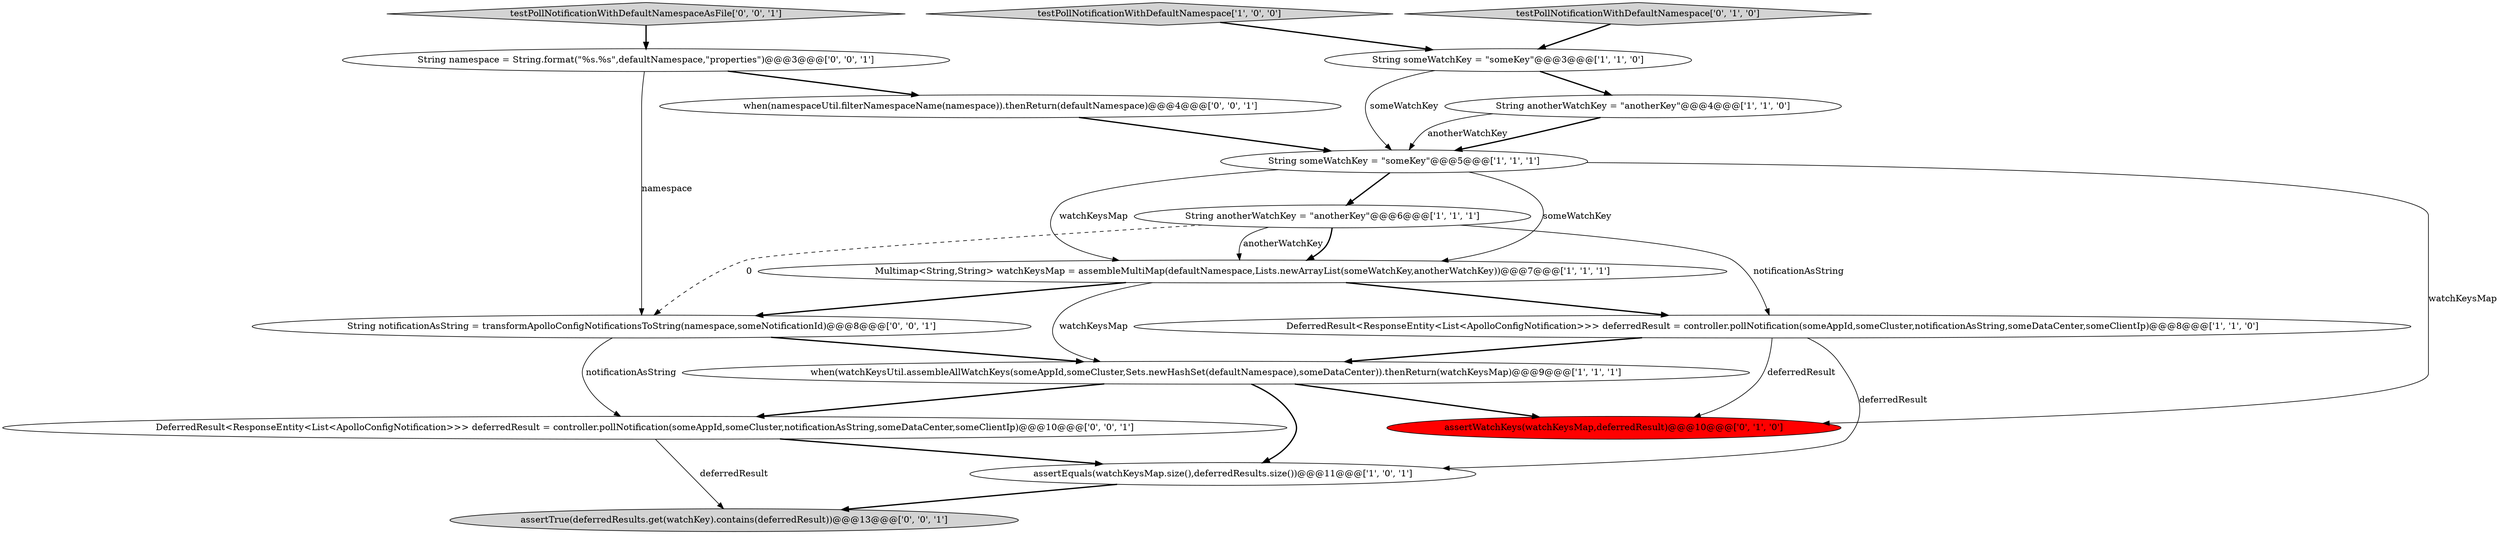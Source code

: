 digraph {
12 [style = filled, label = "when(namespaceUtil.filterNamespaceName(namespace)).thenReturn(defaultNamespace)@@@4@@@['0', '0', '1']", fillcolor = white, shape = ellipse image = "AAA0AAABBB3BBB"];
13 [style = filled, label = "assertTrue(deferredResults.get(watchKey).contains(deferredResult))@@@13@@@['0', '0', '1']", fillcolor = lightgray, shape = ellipse image = "AAA0AAABBB3BBB"];
4 [style = filled, label = "String someWatchKey = \"someKey\"@@@5@@@['1', '1', '1']", fillcolor = white, shape = ellipse image = "AAA0AAABBB1BBB"];
5 [style = filled, label = "DeferredResult<ResponseEntity<List<ApolloConfigNotification>>> deferredResult = controller.pollNotification(someAppId,someCluster,notificationAsString,someDataCenter,someClientIp)@@@8@@@['1', '1', '0']", fillcolor = white, shape = ellipse image = "AAA0AAABBB1BBB"];
1 [style = filled, label = "when(watchKeysUtil.assembleAllWatchKeys(someAppId,someCluster,Sets.newHashSet(defaultNamespace),someDataCenter)).thenReturn(watchKeysMap)@@@9@@@['1', '1', '1']", fillcolor = white, shape = ellipse image = "AAA0AAABBB1BBB"];
7 [style = filled, label = "String someWatchKey = \"someKey\"@@@3@@@['1', '1', '0']", fillcolor = white, shape = ellipse image = "AAA0AAABBB1BBB"];
16 [style = filled, label = "DeferredResult<ResponseEntity<List<ApolloConfigNotification>>> deferredResult = controller.pollNotification(someAppId,someCluster,notificationAsString,someDataCenter,someClientIp)@@@10@@@['0', '0', '1']", fillcolor = white, shape = ellipse image = "AAA0AAABBB3BBB"];
15 [style = filled, label = "testPollNotificationWithDefaultNamespaceAsFile['0', '0', '1']", fillcolor = lightgray, shape = diamond image = "AAA0AAABBB3BBB"];
9 [style = filled, label = "assertWatchKeys(watchKeysMap,deferredResult)@@@10@@@['0', '1', '0']", fillcolor = red, shape = ellipse image = "AAA1AAABBB2BBB"];
14 [style = filled, label = "String notificationAsString = transformApolloConfigNotificationsToString(namespace,someNotificationId)@@@8@@@['0', '0', '1']", fillcolor = white, shape = ellipse image = "AAA0AAABBB3BBB"];
10 [style = filled, label = "testPollNotificationWithDefaultNamespace['0', '1', '0']", fillcolor = lightgray, shape = diamond image = "AAA0AAABBB2BBB"];
6 [style = filled, label = "testPollNotificationWithDefaultNamespace['1', '0', '0']", fillcolor = lightgray, shape = diamond image = "AAA0AAABBB1BBB"];
8 [style = filled, label = "assertEquals(watchKeysMap.size(),deferredResults.size())@@@11@@@['1', '0', '1']", fillcolor = white, shape = ellipse image = "AAA0AAABBB1BBB"];
3 [style = filled, label = "String anotherWatchKey = \"anotherKey\"@@@4@@@['1', '1', '0']", fillcolor = white, shape = ellipse image = "AAA0AAABBB1BBB"];
0 [style = filled, label = "String anotherWatchKey = \"anotherKey\"@@@6@@@['1', '1', '1']", fillcolor = white, shape = ellipse image = "AAA0AAABBB1BBB"];
2 [style = filled, label = "Multimap<String,String> watchKeysMap = assembleMultiMap(defaultNamespace,Lists.newArrayList(someWatchKey,anotherWatchKey))@@@7@@@['1', '1', '1']", fillcolor = white, shape = ellipse image = "AAA0AAABBB1BBB"];
11 [style = filled, label = "String namespace = String.format(\"%s.%s\",defaultNamespace,\"properties\")@@@3@@@['0', '0', '1']", fillcolor = white, shape = ellipse image = "AAA0AAABBB3BBB"];
14->16 [style = solid, label="notificationAsString"];
4->9 [style = solid, label="watchKeysMap"];
7->4 [style = solid, label="someWatchKey"];
1->8 [style = bold, label=""];
16->8 [style = bold, label=""];
0->2 [style = solid, label="anotherWatchKey"];
16->13 [style = solid, label="deferredResult"];
0->2 [style = bold, label=""];
11->12 [style = bold, label=""];
3->4 [style = bold, label=""];
10->7 [style = bold, label=""];
4->2 [style = solid, label="someWatchKey"];
7->3 [style = bold, label=""];
14->1 [style = bold, label=""];
1->9 [style = bold, label=""];
4->0 [style = bold, label=""];
11->14 [style = solid, label="namespace"];
5->8 [style = solid, label="deferredResult"];
0->14 [style = dashed, label="0"];
5->1 [style = bold, label=""];
3->4 [style = solid, label="anotherWatchKey"];
2->1 [style = solid, label="watchKeysMap"];
15->11 [style = bold, label=""];
12->4 [style = bold, label=""];
1->16 [style = bold, label=""];
2->14 [style = bold, label=""];
0->5 [style = solid, label="notificationAsString"];
6->7 [style = bold, label=""];
5->9 [style = solid, label="deferredResult"];
4->2 [style = solid, label="watchKeysMap"];
8->13 [style = bold, label=""];
2->5 [style = bold, label=""];
}
